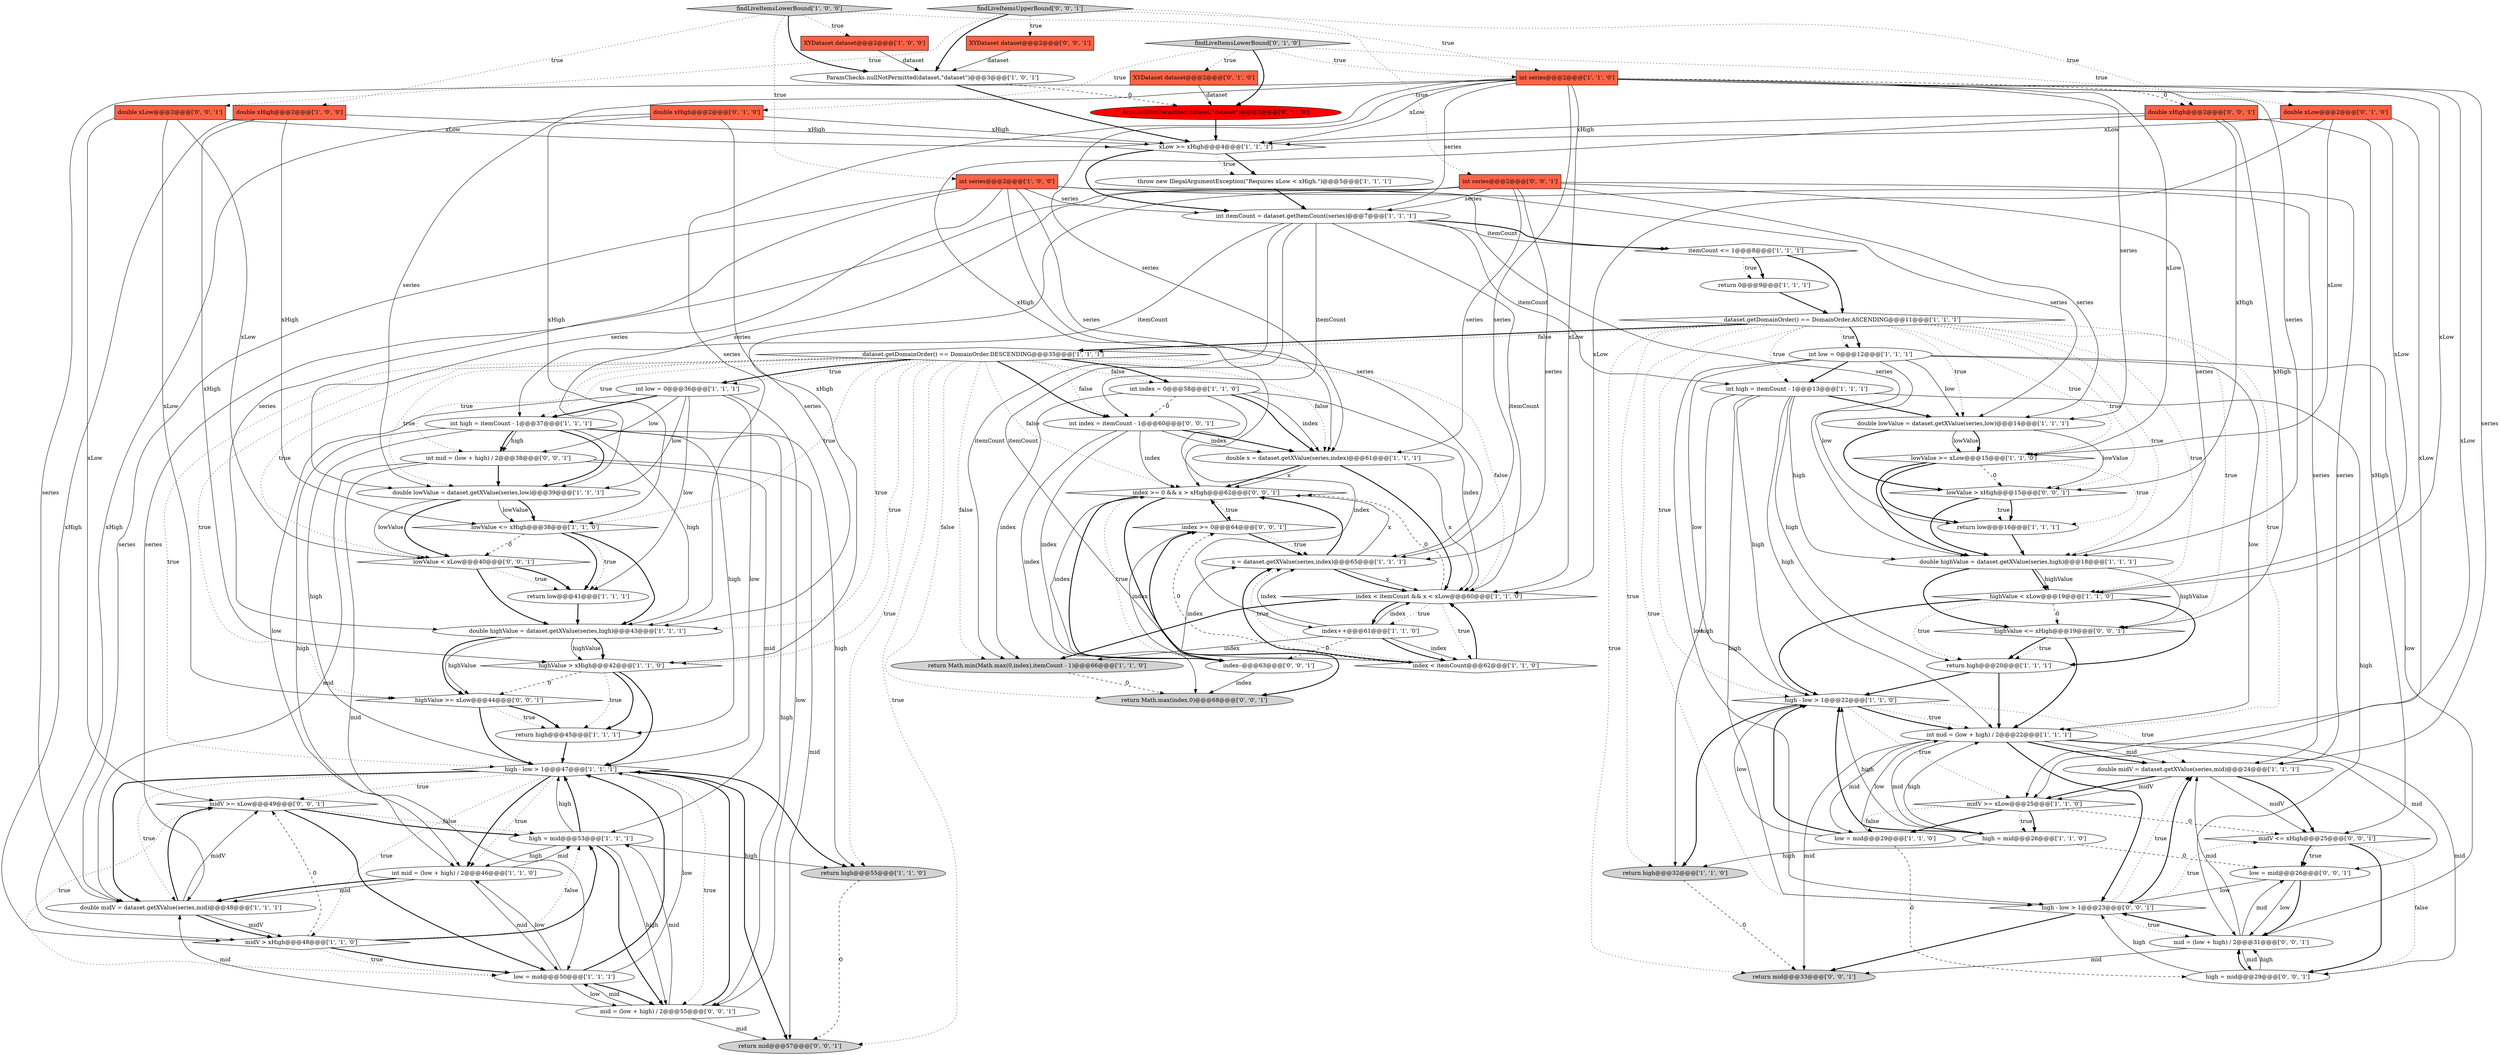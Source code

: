digraph {
58 [style = filled, label = "index >= 0 && x > xHigh@@@62@@@['0', '0', '1']", fillcolor = white, shape = diamond image = "AAA0AAABBB3BBB"];
75 [style = filled, label = "double xHigh@@@2@@@['0', '0', '1']", fillcolor = tomato, shape = box image = "AAA0AAABBB3BBB"];
45 [style = filled, label = "int series@@@2@@@['1', '1', '0']", fillcolor = tomato, shape = box image = "AAA0AAABBB1BBB"];
25 [style = filled, label = "double lowValue = dataset.getXValue(series,low)@@@14@@@['1', '1', '1']", fillcolor = white, shape = ellipse image = "AAA0AAABBB1BBB"];
78 [style = filled, label = "index >= 0@@@64@@@['0', '0', '1']", fillcolor = white, shape = diamond image = "AAA0AAABBB3BBB"];
22 [style = filled, label = "dataset.getDomainOrder() == DomainOrder.ASCENDING@@@11@@@['1', '1', '1']", fillcolor = white, shape = diamond image = "AAA0AAABBB1BBB"];
54 [style = filled, label = "Args.nullNotPermitted(dataset,\"dataset\")@@@3@@@['0', '1', '0']", fillcolor = red, shape = ellipse image = "AAA1AAABBB2BBB"];
71 [style = filled, label = "return Math.max(index,0)@@@68@@@['0', '0', '1']", fillcolor = lightgray, shape = ellipse image = "AAA0AAABBB3BBB"];
53 [style = filled, label = "double xLow@@@2@@@['0', '1', '0']", fillcolor = tomato, shape = box image = "AAA0AAABBB2BBB"];
74 [style = filled, label = "return mid@@@33@@@['0', '0', '1']", fillcolor = lightgray, shape = ellipse image = "AAA0AAABBB3BBB"];
23 [style = filled, label = "int low = 0@@@36@@@['1', '1', '1']", fillcolor = white, shape = ellipse image = "AAA0AAABBB1BBB"];
51 [style = filled, label = "XYDataset dataset@@@2@@@['0', '1', '0']", fillcolor = tomato, shape = box image = "AAA0AAABBB2BBB"];
18 [style = filled, label = "high - low > 1@@@22@@@['1', '1', '0']", fillcolor = white, shape = diamond image = "AAA0AAABBB1BBB"];
28 [style = filled, label = "dataset.getDomainOrder() == DomainOrder.DESCENDING@@@35@@@['1', '1', '1']", fillcolor = white, shape = diamond image = "AAA0AAABBB1BBB"];
65 [style = filled, label = "return mid@@@57@@@['0', '0', '1']", fillcolor = lightgray, shape = ellipse image = "AAA0AAABBB3BBB"];
10 [style = filled, label = "high = mid@@@53@@@['1', '1', '1']", fillcolor = white, shape = ellipse image = "AAA0AAABBB1BBB"];
2 [style = filled, label = "int mid = (low + high) / 2@@@22@@@['1', '1', '1']", fillcolor = white, shape = ellipse image = "AAA0AAABBB1BBB"];
12 [style = filled, label = "double midV = dataset.getXValue(series,mid)@@@24@@@['1', '1', '1']", fillcolor = white, shape = ellipse image = "AAA0AAABBB1BBB"];
24 [style = filled, label = "xLow >= xHigh@@@4@@@['1', '1', '1']", fillcolor = white, shape = diamond image = "AAA0AAABBB1BBB"];
21 [style = filled, label = "double x = dataset.getXValue(series,index)@@@61@@@['1', '1', '1']", fillcolor = white, shape = ellipse image = "AAA0AAABBB1BBB"];
20 [style = filled, label = "low = mid@@@50@@@['1', '1', '1']", fillcolor = white, shape = ellipse image = "AAA0AAABBB1BBB"];
27 [style = filled, label = "int series@@@2@@@['1', '0', '0']", fillcolor = tomato, shape = box image = "AAA0AAABBB1BBB"];
52 [style = filled, label = "double xHigh@@@2@@@['0', '1', '0']", fillcolor = tomato, shape = box image = "AAA0AAABBB2BBB"];
11 [style = filled, label = "high - low > 1@@@47@@@['1', '1', '1']", fillcolor = white, shape = diamond image = "AAA0AAABBB1BBB"];
48 [style = filled, label = "return high@@@45@@@['1', '1', '1']", fillcolor = white, shape = ellipse image = "AAA0AAABBB1BBB"];
76 [style = filled, label = "midV >= xLow@@@49@@@['0', '0', '1']", fillcolor = white, shape = diamond image = "AAA0AAABBB3BBB"];
61 [style = filled, label = "findLiveItemsUpperBound['0', '0', '1']", fillcolor = lightgray, shape = diamond image = "AAA0AAABBB3BBB"];
77 [style = filled, label = "high - low > 1@@@23@@@['0', '0', '1']", fillcolor = white, shape = diamond image = "AAA0AAABBB3BBB"];
9 [style = filled, label = "return 0@@@9@@@['1', '1', '1']", fillcolor = white, shape = ellipse image = "AAA0AAABBB1BBB"];
17 [style = filled, label = "int high = itemCount - 1@@@13@@@['1', '1', '1']", fillcolor = white, shape = ellipse image = "AAA0AAABBB1BBB"];
1 [style = filled, label = "double xHigh@@@2@@@['1', '0', '0']", fillcolor = tomato, shape = box image = "AAA0AAABBB1BBB"];
31 [style = filled, label = "int high = itemCount - 1@@@37@@@['1', '1', '1']", fillcolor = white, shape = ellipse image = "AAA0AAABBB1BBB"];
34 [style = filled, label = "double highValue = dataset.getXValue(series,high)@@@43@@@['1', '1', '1']", fillcolor = white, shape = ellipse image = "AAA0AAABBB1BBB"];
36 [style = filled, label = "return low@@@41@@@['1', '1', '1']", fillcolor = white, shape = ellipse image = "AAA0AAABBB1BBB"];
62 [style = filled, label = "low = mid@@@26@@@['0', '0', '1']", fillcolor = white, shape = ellipse image = "AAA0AAABBB3BBB"];
32 [style = filled, label = "double midV = dataset.getXValue(series,mid)@@@48@@@['1', '1', '1']", fillcolor = white, shape = ellipse image = "AAA0AAABBB1BBB"];
63 [style = filled, label = "midV <= xHigh@@@25@@@['0', '0', '1']", fillcolor = white, shape = diamond image = "AAA0AAABBB3BBB"];
67 [style = filled, label = "int index = itemCount - 1@@@60@@@['0', '0', '1']", fillcolor = white, shape = ellipse image = "AAA0AAABBB3BBB"];
19 [style = filled, label = "low = mid@@@29@@@['1', '1', '0']", fillcolor = white, shape = ellipse image = "AAA0AAABBB1BBB"];
38 [style = filled, label = "XYDataset dataset@@@2@@@['1', '0', '0']", fillcolor = tomato, shape = box image = "AAA0AAABBB1BBB"];
15 [style = filled, label = "findLiveItemsLowerBound['1', '0', '0']", fillcolor = lightgray, shape = diamond image = "AAA0AAABBB1BBB"];
14 [style = filled, label = "int itemCount = dataset.getItemCount(series)@@@7@@@['1', '1', '1']", fillcolor = white, shape = ellipse image = "AAA0AAABBB1BBB"];
46 [style = filled, label = "highValue > xHigh@@@42@@@['1', '1', '0']", fillcolor = white, shape = diamond image = "AAA0AAABBB1BBB"];
3 [style = filled, label = "ParamChecks.nullNotPermitted(dataset,\"dataset\")@@@3@@@['1', '0', '1']", fillcolor = white, shape = ellipse image = "AAA0AAABBB1BBB"];
35 [style = filled, label = "int low = 0@@@12@@@['1', '1', '1']", fillcolor = white, shape = ellipse image = "AAA0AAABBB1BBB"];
56 [style = filled, label = "lowValue < xLow@@@40@@@['0', '0', '1']", fillcolor = white, shape = diamond image = "AAA0AAABBB3BBB"];
40 [style = filled, label = "return high@@@20@@@['1', '1', '1']", fillcolor = white, shape = ellipse image = "AAA0AAABBB1BBB"];
6 [style = filled, label = "double lowValue = dataset.getXValue(series,low)@@@39@@@['1', '1', '1']", fillcolor = white, shape = ellipse image = "AAA0AAABBB1BBB"];
30 [style = filled, label = "int mid = (low + high) / 2@@@46@@@['1', '1', '0']", fillcolor = white, shape = ellipse image = "AAA0AAABBB1BBB"];
4 [style = filled, label = "index++@@@61@@@['1', '1', '0']", fillcolor = white, shape = ellipse image = "AAA0AAABBB1BBB"];
47 [style = filled, label = "return Math.min(Math.max(0,index),itemCount - 1)@@@66@@@['1', '1', '0']", fillcolor = lightgray, shape = ellipse image = "AAA0AAABBB1BBB"];
16 [style = filled, label = "midV >= xLow@@@25@@@['1', '1', '0']", fillcolor = white, shape = diamond image = "AAA0AAABBB1BBB"];
7 [style = filled, label = "index < itemCount && x < xLow@@@60@@@['1', '1', '0']", fillcolor = white, shape = diamond image = "AAA0AAABBB1BBB"];
59 [style = filled, label = "XYDataset dataset@@@2@@@['0', '0', '1']", fillcolor = tomato, shape = box image = "AAA0AAABBB3BBB"];
68 [style = filled, label = "index--@@@63@@@['0', '0', '1']", fillcolor = white, shape = ellipse image = "AAA0AAABBB3BBB"];
72 [style = filled, label = "int mid = (low + high) / 2@@@38@@@['0', '0', '1']", fillcolor = white, shape = ellipse image = "AAA0AAABBB3BBB"];
37 [style = filled, label = "return high@@@32@@@['1', '1', '0']", fillcolor = lightgray, shape = ellipse image = "AAA0AAABBB1BBB"];
50 [style = filled, label = "findLiveItemsLowerBound['0', '1', '0']", fillcolor = lightgray, shape = diamond image = "AAA0AAABBB2BBB"];
5 [style = filled, label = "high = mid@@@26@@@['1', '1', '0']", fillcolor = white, shape = ellipse image = "AAA0AAABBB1BBB"];
29 [style = filled, label = "highValue < xLow@@@19@@@['1', '1', '0']", fillcolor = white, shape = diamond image = "AAA0AAABBB1BBB"];
73 [style = filled, label = "highValue <= xHigh@@@19@@@['0', '0', '1']", fillcolor = white, shape = diamond image = "AAA0AAABBB3BBB"];
66 [style = filled, label = "mid = (low + high) / 2@@@55@@@['0', '0', '1']", fillcolor = white, shape = ellipse image = "AAA0AAABBB3BBB"];
33 [style = filled, label = "double highValue = dataset.getXValue(series,high)@@@18@@@['1', '1', '1']", fillcolor = white, shape = ellipse image = "AAA0AAABBB1BBB"];
57 [style = filled, label = "high = mid@@@29@@@['0', '0', '1']", fillcolor = white, shape = ellipse image = "AAA0AAABBB3BBB"];
26 [style = filled, label = "lowValue >= xLow@@@15@@@['1', '1', '0']", fillcolor = white, shape = diamond image = "AAA0AAABBB1BBB"];
64 [style = filled, label = "highValue >= xLow@@@44@@@['0', '0', '1']", fillcolor = white, shape = diamond image = "AAA0AAABBB3BBB"];
44 [style = filled, label = "throw new IllegalArgumentException(\"Requires xLow < xHigh.\")@@@5@@@['1', '1', '1']", fillcolor = white, shape = ellipse image = "AAA0AAABBB1BBB"];
60 [style = filled, label = "int series@@@2@@@['0', '0', '1']", fillcolor = tomato, shape = box image = "AAA0AAABBB3BBB"];
13 [style = filled, label = "index < itemCount@@@62@@@['1', '1', '0']", fillcolor = white, shape = diamond image = "AAA0AAABBB1BBB"];
42 [style = filled, label = "lowValue <= xHigh@@@38@@@['1', '1', '0']", fillcolor = white, shape = diamond image = "AAA0AAABBB1BBB"];
8 [style = filled, label = "int index = 0@@@58@@@['1', '1', '0']", fillcolor = white, shape = ellipse image = "AAA0AAABBB1BBB"];
41 [style = filled, label = "itemCount <= 1@@@8@@@['1', '1', '1']", fillcolor = white, shape = diamond image = "AAA0AAABBB1BBB"];
49 [style = filled, label = "x = dataset.getXValue(series,index)@@@65@@@['1', '1', '1']", fillcolor = white, shape = ellipse image = "AAA0AAABBB1BBB"];
69 [style = filled, label = "double xLow@@@2@@@['0', '0', '1']", fillcolor = tomato, shape = box image = "AAA0AAABBB3BBB"];
70 [style = filled, label = "lowValue > xHigh@@@15@@@['0', '0', '1']", fillcolor = white, shape = diamond image = "AAA0AAABBB3BBB"];
55 [style = filled, label = "mid = (low + high) / 2@@@31@@@['0', '0', '1']", fillcolor = white, shape = ellipse image = "AAA0AAABBB3BBB"];
39 [style = filled, label = "return high@@@55@@@['1', '1', '0']", fillcolor = lightgray, shape = ellipse image = "AAA0AAABBB1BBB"];
43 [style = filled, label = "midV > xHigh@@@48@@@['1', '1', '0']", fillcolor = white, shape = diamond image = "AAA0AAABBB1BBB"];
0 [style = filled, label = "return low@@@16@@@['1', '1', '1']", fillcolor = white, shape = ellipse image = "AAA0AAABBB1BBB"];
40->2 [style = bold, label=""];
10->66 [style = bold, label=""];
28->72 [style = dotted, label="true"];
56->34 [style = bold, label=""];
45->34 [style = solid, label="series"];
10->39 [style = solid, label="high"];
3->24 [style = bold, label=""];
57->77 [style = solid, label="high"];
8->21 [style = solid, label="index"];
27->34 [style = solid, label="series"];
41->9 [style = bold, label=""];
17->33 [style = solid, label="high"];
46->48 [style = bold, label=""];
29->18 [style = bold, label=""];
30->10 [style = solid, label="mid"];
57->55 [style = solid, label="high"];
22->74 [style = dotted, label="true"];
8->7 [style = solid, label="index"];
66->10 [style = solid, label="mid"];
28->64 [style = dotted, label="true"];
32->43 [style = solid, label="midV"];
22->35 [style = dotted, label="true"];
17->55 [style = solid, label="high"];
78->58 [style = bold, label=""];
75->24 [style = solid, label="xHigh"];
14->41 [style = solid, label="itemCount"];
60->6 [style = solid, label="series"];
62->55 [style = solid, label="low"];
75->73 [style = solid, label="xHigh"];
45->6 [style = solid, label="series"];
45->7 [style = solid, label="xLow"];
18->16 [style = dotted, label="true"];
1->43 [style = solid, label="xHigh"];
77->74 [style = bold, label=""];
76->10 [style = bold, label=""];
30->32 [style = solid, label="mid"];
45->26 [style = solid, label="xLow"];
15->27 [style = dotted, label="true"];
33->29 [style = bold, label=""];
69->56 [style = solid, label="xLow"];
26->0 [style = bold, label=""];
28->8 [style = dotted, label="false"];
2->77 [style = bold, label=""];
29->40 [style = bold, label=""];
43->10 [style = bold, label=""];
60->21 [style = solid, label="series"];
9->22 [style = bold, label=""];
66->32 [style = solid, label="mid"];
35->18 [style = solid, label="low"];
56->36 [style = bold, label=""];
11->30 [style = dotted, label="true"];
31->72 [style = solid, label="high"];
44->14 [style = bold, label=""];
8->67 [style = dashed, label="0"];
67->58 [style = solid, label="index"];
35->25 [style = solid, label="low"];
54->24 [style = bold, label=""];
6->56 [style = bold, label=""];
63->62 [style = dotted, label="true"];
8->47 [style = solid, label="index"];
45->14 [style = solid, label="series"];
20->66 [style = bold, label=""];
58->71 [style = bold, label=""];
75->63 [style = solid, label="xHigh"];
10->66 [style = solid, label="high"];
19->18 [style = solid, label="low"];
58->68 [style = bold, label=""];
52->24 [style = solid, label="xHigh"];
43->10 [style = dotted, label="false"];
63->57 [style = dotted, label="false"];
14->67 [style = solid, label="itemCount"];
40->18 [style = bold, label=""];
32->43 [style = bold, label=""];
35->55 [style = solid, label="low"];
46->11 [style = bold, label=""];
24->14 [style = bold, label=""];
39->65 [style = dashed, label="0"];
14->13 [style = solid, label="itemCount"];
0->33 [style = bold, label=""];
7->4 [style = dotted, label="true"];
43->20 [style = dotted, label="true"];
13->78 [style = dashed, label="0"];
45->75 [style = dashed, label="0"];
5->62 [style = dashed, label="0"];
45->33 [style = solid, label="series"];
49->7 [style = solid, label="x"];
16->19 [style = dotted, label="false"];
2->74 [style = solid, label="mid"];
77->12 [style = bold, label=""];
77->12 [style = dotted, label="true"];
62->55 [style = bold, label=""];
49->58 [style = solid, label="x"];
28->6 [style = dotted, label="true"];
60->49 [style = solid, label="series"];
6->56 [style = solid, label="lowValue"];
2->12 [style = solid, label="mid"];
60->34 [style = solid, label="series"];
31->6 [style = bold, label=""];
11->43 [style = dotted, label="true"];
23->6 [style = solid, label="low"];
46->48 [style = dotted, label="true"];
28->47 [style = dotted, label="false"];
16->5 [style = dotted, label="true"];
17->40 [style = solid, label="high"];
5->37 [style = solid, label="high"];
68->78 [style = bold, label=""];
46->64 [style = dashed, label="0"];
12->63 [style = solid, label="midV"];
45->24 [style = solid, label="xLow"];
10->11 [style = bold, label=""];
31->34 [style = solid, label="high"];
73->2 [style = bold, label=""];
24->44 [style = bold, label=""];
50->51 [style = dotted, label="true"];
28->21 [style = dotted, label="false"];
16->19 [style = bold, label=""];
17->2 [style = solid, label="high"];
60->25 [style = solid, label="series"];
4->47 [style = solid, label="index"];
4->7 [style = solid, label="index"];
28->46 [style = dotted, label="true"];
63->62 [style = bold, label=""];
22->77 [style = dotted, label="true"];
27->12 [style = solid, label="series"];
70->0 [style = bold, label=""];
34->64 [style = solid, label="highValue"];
67->71 [style = solid, label="index"];
35->77 [style = solid, label="low"];
23->66 [style = solid, label="low"];
35->0 [style = solid, label="low"];
22->18 [style = dotted, label="true"];
11->65 [style = bold, label=""];
29->73 [style = dashed, label="0"];
22->25 [style = dotted, label="true"];
63->57 [style = bold, label=""];
24->44 [style = dotted, label="true"];
61->59 [style = dotted, label="true"];
22->28 [style = bold, label=""];
11->32 [style = bold, label=""];
27->14 [style = solid, label="series"];
60->32 [style = solid, label="series"];
16->5 [style = bold, label=""];
28->56 [style = dotted, label="true"];
14->41 [style = bold, label=""];
18->2 [style = dotted, label="true"];
67->68 [style = solid, label="index"];
62->77 [style = solid, label="low"];
42->34 [style = bold, label=""];
45->16 [style = solid, label="xLow"];
32->76 [style = bold, label=""];
38->3 [style = solid, label="dataset"];
52->46 [style = solid, label="xHigh"];
12->16 [style = solid, label="midV"];
18->2 [style = bold, label=""];
67->21 [style = bold, label=""];
61->69 [style = dotted, label="true"];
8->4 [style = solid, label="index"];
76->20 [style = bold, label=""];
20->66 [style = solid, label="low"];
23->72 [style = solid, label="low"];
75->70 [style = solid, label="xHigh"];
45->29 [style = solid, label="xLow"];
35->2 [style = solid, label="low"];
26->33 [style = bold, label=""];
78->49 [style = bold, label=""];
1->24 [style = solid, label="xHigh"];
28->11 [style = dotted, label="true"];
13->49 [style = dotted, label="true"];
55->74 [style = solid, label="mid"];
73->40 [style = dotted, label="true"];
32->76 [style = solid, label="midV"];
28->67 [style = dotted, label="false"];
61->75 [style = dotted, label="true"];
51->54 [style = solid, label="dataset"];
30->20 [style = solid, label="mid"];
70->0 [style = dotted, label="true"];
11->66 [style = dotted, label="true"];
21->7 [style = solid, label="x"];
61->3 [style = bold, label=""];
53->16 [style = solid, label="xLow"];
2->62 [style = solid, label="mid"];
5->2 [style = solid, label="high"];
73->40 [style = bold, label=""];
33->73 [style = solid, label="highValue"];
50->54 [style = bold, label=""];
22->29 [style = dotted, label="true"];
69->24 [style = solid, label="xLow"];
7->13 [style = dotted, label="true"];
34->46 [style = solid, label="highValue"];
7->58 [style = dashed, label="0"];
61->60 [style = dotted, label="true"];
22->33 [style = dotted, label="true"];
22->70 [style = dotted, label="true"];
55->12 [style = solid, label="mid"];
10->30 [style = solid, label="high"];
68->71 [style = solid, label="index"];
6->42 [style = solid, label="lowValue"];
31->48 [style = solid, label="high"];
42->56 [style = dashed, label="0"];
68->58 [style = solid, label="index"];
28->34 [style = dotted, label="true"];
66->11 [style = bold, label=""];
23->31 [style = bold, label=""];
43->76 [style = dashed, label="0"];
14->17 [style = solid, label="itemCount"];
22->37 [style = dotted, label="true"];
5->18 [style = solid, label="high"];
30->32 [style = bold, label=""];
55->77 [style = bold, label=""];
1->42 [style = solid, label="xHigh"];
27->32 [style = solid, label="series"];
52->43 [style = solid, label="xHigh"];
45->25 [style = solid, label="series"];
20->30 [style = solid, label="low"];
53->24 [style = solid, label="xLow"];
68->78 [style = solid, label="index"];
27->6 [style = solid, label="series"];
23->36 [style = solid, label="low"];
22->26 [style = dotted, label="true"];
28->23 [style = bold, label=""];
4->49 [style = solid, label="index"];
28->8 [style = bold, label=""];
28->42 [style = dotted, label="true"];
16->63 [style = dashed, label="0"];
17->18 [style = solid, label="high"];
23->30 [style = solid, label="low"];
45->12 [style = solid, label="series"];
22->28 [style = dotted, label="false"];
15->45 [style = dotted, label="true"];
22->35 [style = bold, label=""];
31->72 [style = bold, label=""];
28->31 [style = dotted, label="true"];
23->11 [style = solid, label="low"];
28->67 [style = bold, label=""];
19->57 [style = dashed, label="0"];
42->36 [style = bold, label=""];
59->3 [style = solid, label="dataset"];
72->32 [style = solid, label="mid"];
53->26 [style = solid, label="xLow"];
13->7 [style = bold, label=""];
33->73 [style = bold, label=""];
20->11 [style = solid, label="low"];
69->64 [style = solid, label="xLow"];
33->29 [style = solid, label="highValue"];
19->2 [style = solid, label="low"];
72->65 [style = solid, label="mid"];
22->17 [style = dotted, label="true"];
15->38 [style = dotted, label="true"];
47->71 [style = dashed, label="0"];
53->7 [style = solid, label="xLow"];
28->39 [style = dotted, label="true"];
64->48 [style = bold, label=""];
27->25 [style = solid, label="series"];
17->25 [style = bold, label=""];
25->26 [style = solid, label="lowValue"];
34->46 [style = bold, label=""];
60->33 [style = solid, label="series"];
50->52 [style = dotted, label="true"];
21->58 [style = bold, label=""];
78->49 [style = dotted, label="true"];
13->49 [style = bold, label=""];
4->13 [style = solid, label="index"];
14->7 [style = solid, label="itemCount"];
11->76 [style = dotted, label="true"];
14->31 [style = solid, label="itemCount"];
45->32 [style = solid, label="series"];
34->64 [style = bold, label=""];
58->78 [style = dotted, label="true"];
41->22 [style = bold, label=""];
28->65 [style = dotted, label="true"];
50->45 [style = dotted, label="true"];
22->73 [style = dotted, label="true"];
28->58 [style = dotted, label="false"];
3->54 [style = dashed, label="0"];
19->18 [style = bold, label=""];
56->36 [style = dotted, label="true"];
49->58 [style = bold, label=""];
57->55 [style = bold, label=""];
72->20 [style = solid, label="mid"];
12->63 [style = bold, label=""];
42->36 [style = dotted, label="true"];
70->33 [style = bold, label=""];
21->58 [style = solid, label="x"];
72->10 [style = solid, label="mid"];
2->5 [style = solid, label="mid"];
64->11 [style = bold, label=""];
26->70 [style = dashed, label="0"];
29->40 [style = dotted, label="true"];
25->26 [style = bold, label=""];
35->17 [style = bold, label=""];
21->7 [style = bold, label=""];
28->23 [style = dotted, label="true"];
27->21 [style = solid, label="series"];
55->57 [style = solid, label="mid"];
11->30 [style = bold, label=""];
31->66 [style = solid, label="high"];
18->37 [style = bold, label=""];
53->29 [style = solid, label="xLow"];
58->68 [style = dotted, label="true"];
41->9 [style = dotted, label="true"];
25->70 [style = bold, label=""];
64->48 [style = dotted, label="true"];
45->21 [style = solid, label="series"];
69->76 [style = solid, label="xLow"];
28->71 [style = dotted, label="false"];
66->20 [style = solid, label="mid"];
4->13 [style = bold, label=""];
43->20 [style = bold, label=""];
6->42 [style = bold, label=""];
67->21 [style = solid, label="index"];
77->55 [style = dotted, label="true"];
5->18 [style = bold, label=""];
7->4 [style = bold, label=""];
10->11 [style = solid, label="high"];
15->3 [style = bold, label=""];
31->11 [style = solid, label="high"];
27->49 [style = solid, label="series"];
27->33 [style = solid, label="series"];
37->74 [style = dashed, label="0"];
50->53 [style = dotted, label="true"];
68->49 [style = solid, label="index"];
48->11 [style = bold, label=""];
31->39 [style = solid, label="high"];
49->7 [style = bold, label=""];
17->37 [style = solid, label="high"];
45->49 [style = solid, label="series"];
2->57 [style = solid, label="mid"];
1->46 [style = solid, label="xHigh"];
4->68 [style = dashed, label="0"];
55->62 [style = solid, label="mid"];
36->34 [style = bold, label=""];
20->11 [style = bold, label=""];
76->10 [style = dotted, label="false"];
11->32 [style = dotted, label="true"];
60->12 [style = solid, label="series"];
25->70 [style = solid, label="lowValue"];
7->47 [style = bold, label=""];
77->63 [style = dotted, label="true"];
31->30 [style = solid, label="high"];
12->16 [style = bold, label=""];
72->6 [style = bold, label=""];
76->20 [style = dotted, label="true"];
2->12 [style = bold, label=""];
14->47 [style = solid, label="itemCount"];
60->14 [style = solid, label="series"];
17->77 [style = solid, label="high"];
22->2 [style = dotted, label="true"];
18->12 [style = dotted, label="true"];
75->58 [style = solid, label="xHigh"];
52->42 [style = solid, label="xHigh"];
15->1 [style = dotted, label="true"];
28->7 [style = dotted, label="false"];
11->39 [style = bold, label=""];
8->21 [style = bold, label=""];
26->0 [style = dotted, label="true"];
66->65 [style = solid, label="mid"];
2->19 [style = solid, label="mid"];
}
